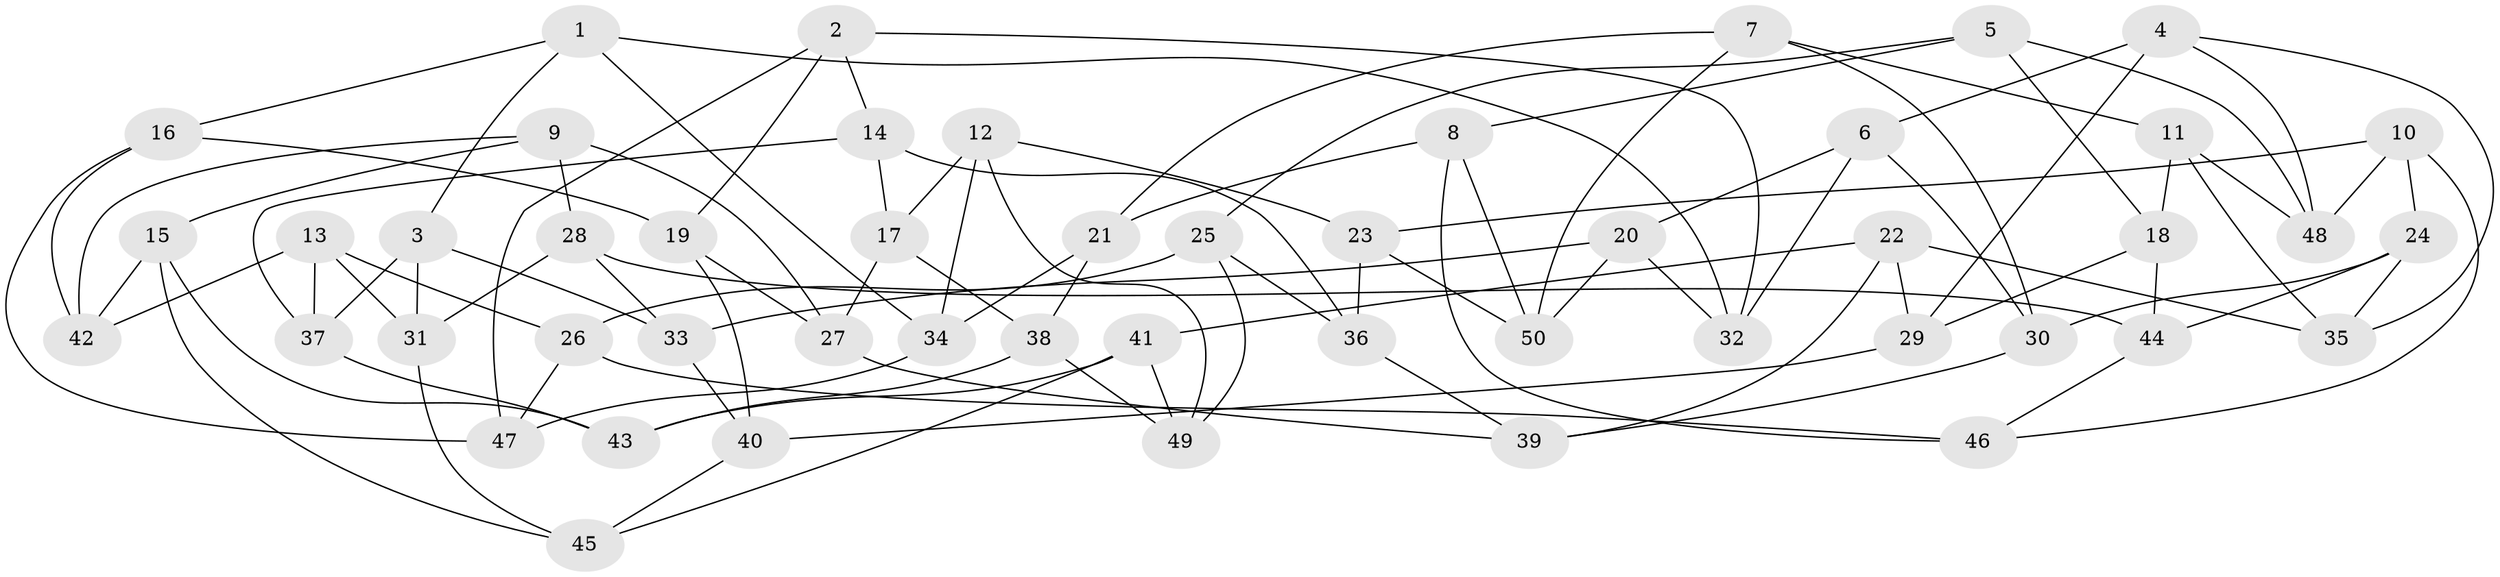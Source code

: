 // Generated by graph-tools (version 1.1) at 2025/26/03/09/25 03:26:50]
// undirected, 50 vertices, 100 edges
graph export_dot {
graph [start="1"]
  node [color=gray90,style=filled];
  1;
  2;
  3;
  4;
  5;
  6;
  7;
  8;
  9;
  10;
  11;
  12;
  13;
  14;
  15;
  16;
  17;
  18;
  19;
  20;
  21;
  22;
  23;
  24;
  25;
  26;
  27;
  28;
  29;
  30;
  31;
  32;
  33;
  34;
  35;
  36;
  37;
  38;
  39;
  40;
  41;
  42;
  43;
  44;
  45;
  46;
  47;
  48;
  49;
  50;
  1 -- 34;
  1 -- 3;
  1 -- 32;
  1 -- 16;
  2 -- 14;
  2 -- 19;
  2 -- 47;
  2 -- 32;
  3 -- 37;
  3 -- 31;
  3 -- 33;
  4 -- 48;
  4 -- 35;
  4 -- 6;
  4 -- 29;
  5 -- 25;
  5 -- 8;
  5 -- 48;
  5 -- 18;
  6 -- 20;
  6 -- 32;
  6 -- 30;
  7 -- 11;
  7 -- 21;
  7 -- 30;
  7 -- 50;
  8 -- 21;
  8 -- 50;
  8 -- 46;
  9 -- 42;
  9 -- 28;
  9 -- 15;
  9 -- 27;
  10 -- 46;
  10 -- 23;
  10 -- 24;
  10 -- 48;
  11 -- 18;
  11 -- 35;
  11 -- 48;
  12 -- 17;
  12 -- 49;
  12 -- 23;
  12 -- 34;
  13 -- 42;
  13 -- 31;
  13 -- 37;
  13 -- 26;
  14 -- 36;
  14 -- 37;
  14 -- 17;
  15 -- 45;
  15 -- 43;
  15 -- 42;
  16 -- 47;
  16 -- 19;
  16 -- 42;
  17 -- 38;
  17 -- 27;
  18 -- 44;
  18 -- 29;
  19 -- 40;
  19 -- 27;
  20 -- 33;
  20 -- 32;
  20 -- 50;
  21 -- 34;
  21 -- 38;
  22 -- 39;
  22 -- 41;
  22 -- 35;
  22 -- 29;
  23 -- 50;
  23 -- 36;
  24 -- 30;
  24 -- 35;
  24 -- 44;
  25 -- 49;
  25 -- 26;
  25 -- 36;
  26 -- 46;
  26 -- 47;
  27 -- 39;
  28 -- 31;
  28 -- 44;
  28 -- 33;
  29 -- 40;
  30 -- 39;
  31 -- 45;
  33 -- 40;
  34 -- 47;
  36 -- 39;
  37 -- 43;
  38 -- 49;
  38 -- 43;
  40 -- 45;
  41 -- 49;
  41 -- 43;
  41 -- 45;
  44 -- 46;
}
